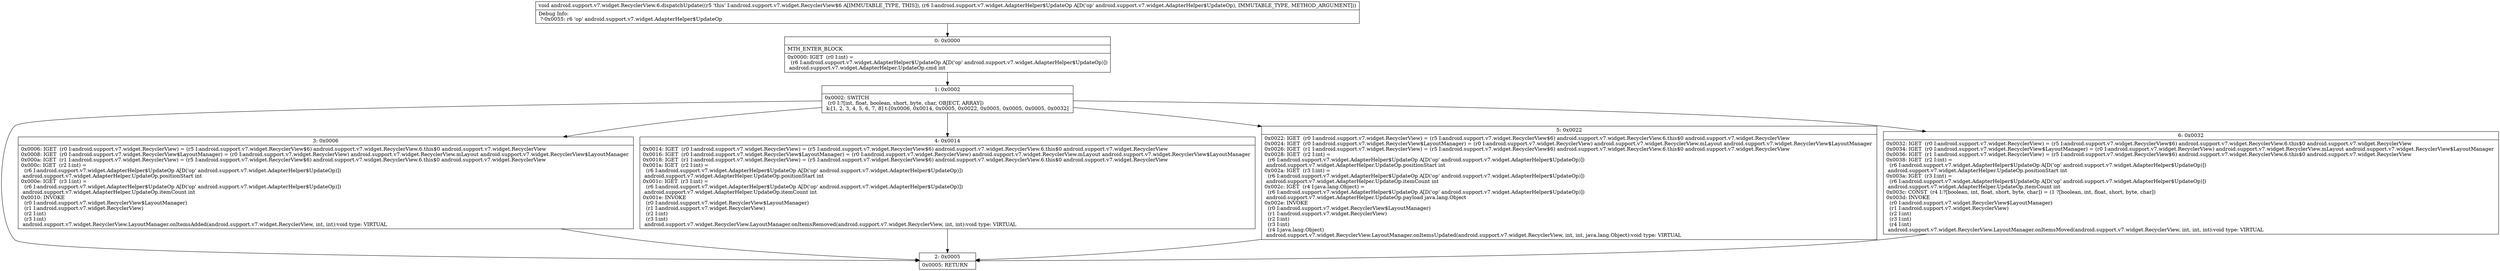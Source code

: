 digraph "CFG forandroid.support.v7.widget.RecyclerView.6.dispatchUpdate(Landroid\/support\/v7\/widget\/AdapterHelper$UpdateOp;)V" {
Node_0 [shape=record,label="{0\:\ 0x0000|MTH_ENTER_BLOCK\l|0x0000: IGET  (r0 I:int) = \l  (r6 I:android.support.v7.widget.AdapterHelper$UpdateOp A[D('op' android.support.v7.widget.AdapterHelper$UpdateOp)])\l android.support.v7.widget.AdapterHelper.UpdateOp.cmd int \l}"];
Node_1 [shape=record,label="{1\:\ 0x0002|0x0002: SWITCH  \l  (r0 I:?[int, float, boolean, short, byte, char, OBJECT, ARRAY])\l k:[1, 2, 3, 4, 5, 6, 7, 8] t:[0x0006, 0x0014, 0x0005, 0x0022, 0x0005, 0x0005, 0x0005, 0x0032] \l}"];
Node_2 [shape=record,label="{2\:\ 0x0005|0x0005: RETURN   \l}"];
Node_3 [shape=record,label="{3\:\ 0x0006|0x0006: IGET  (r0 I:android.support.v7.widget.RecyclerView) = (r5 I:android.support.v7.widget.RecyclerView$6) android.support.v7.widget.RecyclerView.6.this$0 android.support.v7.widget.RecyclerView \l0x0008: IGET  (r0 I:android.support.v7.widget.RecyclerView$LayoutManager) = (r0 I:android.support.v7.widget.RecyclerView) android.support.v7.widget.RecyclerView.mLayout android.support.v7.widget.RecyclerView$LayoutManager \l0x000a: IGET  (r1 I:android.support.v7.widget.RecyclerView) = (r5 I:android.support.v7.widget.RecyclerView$6) android.support.v7.widget.RecyclerView.6.this$0 android.support.v7.widget.RecyclerView \l0x000c: IGET  (r2 I:int) = \l  (r6 I:android.support.v7.widget.AdapterHelper$UpdateOp A[D('op' android.support.v7.widget.AdapterHelper$UpdateOp)])\l android.support.v7.widget.AdapterHelper.UpdateOp.positionStart int \l0x000e: IGET  (r3 I:int) = \l  (r6 I:android.support.v7.widget.AdapterHelper$UpdateOp A[D('op' android.support.v7.widget.AdapterHelper$UpdateOp)])\l android.support.v7.widget.AdapterHelper.UpdateOp.itemCount int \l0x0010: INVOKE  \l  (r0 I:android.support.v7.widget.RecyclerView$LayoutManager)\l  (r1 I:android.support.v7.widget.RecyclerView)\l  (r2 I:int)\l  (r3 I:int)\l android.support.v7.widget.RecyclerView.LayoutManager.onItemsAdded(android.support.v7.widget.RecyclerView, int, int):void type: VIRTUAL \l}"];
Node_4 [shape=record,label="{4\:\ 0x0014|0x0014: IGET  (r0 I:android.support.v7.widget.RecyclerView) = (r5 I:android.support.v7.widget.RecyclerView$6) android.support.v7.widget.RecyclerView.6.this$0 android.support.v7.widget.RecyclerView \l0x0016: IGET  (r0 I:android.support.v7.widget.RecyclerView$LayoutManager) = (r0 I:android.support.v7.widget.RecyclerView) android.support.v7.widget.RecyclerView.mLayout android.support.v7.widget.RecyclerView$LayoutManager \l0x0018: IGET  (r1 I:android.support.v7.widget.RecyclerView) = (r5 I:android.support.v7.widget.RecyclerView$6) android.support.v7.widget.RecyclerView.6.this$0 android.support.v7.widget.RecyclerView \l0x001a: IGET  (r2 I:int) = \l  (r6 I:android.support.v7.widget.AdapterHelper$UpdateOp A[D('op' android.support.v7.widget.AdapterHelper$UpdateOp)])\l android.support.v7.widget.AdapterHelper.UpdateOp.positionStart int \l0x001c: IGET  (r3 I:int) = \l  (r6 I:android.support.v7.widget.AdapterHelper$UpdateOp A[D('op' android.support.v7.widget.AdapterHelper$UpdateOp)])\l android.support.v7.widget.AdapterHelper.UpdateOp.itemCount int \l0x001e: INVOKE  \l  (r0 I:android.support.v7.widget.RecyclerView$LayoutManager)\l  (r1 I:android.support.v7.widget.RecyclerView)\l  (r2 I:int)\l  (r3 I:int)\l android.support.v7.widget.RecyclerView.LayoutManager.onItemsRemoved(android.support.v7.widget.RecyclerView, int, int):void type: VIRTUAL \l}"];
Node_5 [shape=record,label="{5\:\ 0x0022|0x0022: IGET  (r0 I:android.support.v7.widget.RecyclerView) = (r5 I:android.support.v7.widget.RecyclerView$6) android.support.v7.widget.RecyclerView.6.this$0 android.support.v7.widget.RecyclerView \l0x0024: IGET  (r0 I:android.support.v7.widget.RecyclerView$LayoutManager) = (r0 I:android.support.v7.widget.RecyclerView) android.support.v7.widget.RecyclerView.mLayout android.support.v7.widget.RecyclerView$LayoutManager \l0x0026: IGET  (r1 I:android.support.v7.widget.RecyclerView) = (r5 I:android.support.v7.widget.RecyclerView$6) android.support.v7.widget.RecyclerView.6.this$0 android.support.v7.widget.RecyclerView \l0x0028: IGET  (r2 I:int) = \l  (r6 I:android.support.v7.widget.AdapterHelper$UpdateOp A[D('op' android.support.v7.widget.AdapterHelper$UpdateOp)])\l android.support.v7.widget.AdapterHelper.UpdateOp.positionStart int \l0x002a: IGET  (r3 I:int) = \l  (r6 I:android.support.v7.widget.AdapterHelper$UpdateOp A[D('op' android.support.v7.widget.AdapterHelper$UpdateOp)])\l android.support.v7.widget.AdapterHelper.UpdateOp.itemCount int \l0x002c: IGET  (r4 I:java.lang.Object) = \l  (r6 I:android.support.v7.widget.AdapterHelper$UpdateOp A[D('op' android.support.v7.widget.AdapterHelper$UpdateOp)])\l android.support.v7.widget.AdapterHelper.UpdateOp.payload java.lang.Object \l0x002e: INVOKE  \l  (r0 I:android.support.v7.widget.RecyclerView$LayoutManager)\l  (r1 I:android.support.v7.widget.RecyclerView)\l  (r2 I:int)\l  (r3 I:int)\l  (r4 I:java.lang.Object)\l android.support.v7.widget.RecyclerView.LayoutManager.onItemsUpdated(android.support.v7.widget.RecyclerView, int, int, java.lang.Object):void type: VIRTUAL \l}"];
Node_6 [shape=record,label="{6\:\ 0x0032|0x0032: IGET  (r0 I:android.support.v7.widget.RecyclerView) = (r5 I:android.support.v7.widget.RecyclerView$6) android.support.v7.widget.RecyclerView.6.this$0 android.support.v7.widget.RecyclerView \l0x0034: IGET  (r0 I:android.support.v7.widget.RecyclerView$LayoutManager) = (r0 I:android.support.v7.widget.RecyclerView) android.support.v7.widget.RecyclerView.mLayout android.support.v7.widget.RecyclerView$LayoutManager \l0x0036: IGET  (r1 I:android.support.v7.widget.RecyclerView) = (r5 I:android.support.v7.widget.RecyclerView$6) android.support.v7.widget.RecyclerView.6.this$0 android.support.v7.widget.RecyclerView \l0x0038: IGET  (r2 I:int) = \l  (r6 I:android.support.v7.widget.AdapterHelper$UpdateOp A[D('op' android.support.v7.widget.AdapterHelper$UpdateOp)])\l android.support.v7.widget.AdapterHelper.UpdateOp.positionStart int \l0x003a: IGET  (r3 I:int) = \l  (r6 I:android.support.v7.widget.AdapterHelper$UpdateOp A[D('op' android.support.v7.widget.AdapterHelper$UpdateOp)])\l android.support.v7.widget.AdapterHelper.UpdateOp.itemCount int \l0x003c: CONST  (r4 I:?[boolean, int, float, short, byte, char]) = (1 ?[boolean, int, float, short, byte, char]) \l0x003d: INVOKE  \l  (r0 I:android.support.v7.widget.RecyclerView$LayoutManager)\l  (r1 I:android.support.v7.widget.RecyclerView)\l  (r2 I:int)\l  (r3 I:int)\l  (r4 I:int)\l android.support.v7.widget.RecyclerView.LayoutManager.onItemsMoved(android.support.v7.widget.RecyclerView, int, int, int):void type: VIRTUAL \l}"];
MethodNode[shape=record,label="{void android.support.v7.widget.RecyclerView.6.dispatchUpdate((r5 'this' I:android.support.v7.widget.RecyclerView$6 A[IMMUTABLE_TYPE, THIS]), (r6 I:android.support.v7.widget.AdapterHelper$UpdateOp A[D('op' android.support.v7.widget.AdapterHelper$UpdateOp), IMMUTABLE_TYPE, METHOD_ARGUMENT]))  | Debug Info:\l  ?\-0x0055: r6 'op' android.support.v7.widget.AdapterHelper$UpdateOp\l}"];
MethodNode -> Node_0;
Node_0 -> Node_1;
Node_1 -> Node_2;
Node_1 -> Node_3;
Node_1 -> Node_4;
Node_1 -> Node_5;
Node_1 -> Node_6;
Node_3 -> Node_2;
Node_4 -> Node_2;
Node_5 -> Node_2;
Node_6 -> Node_2;
}

